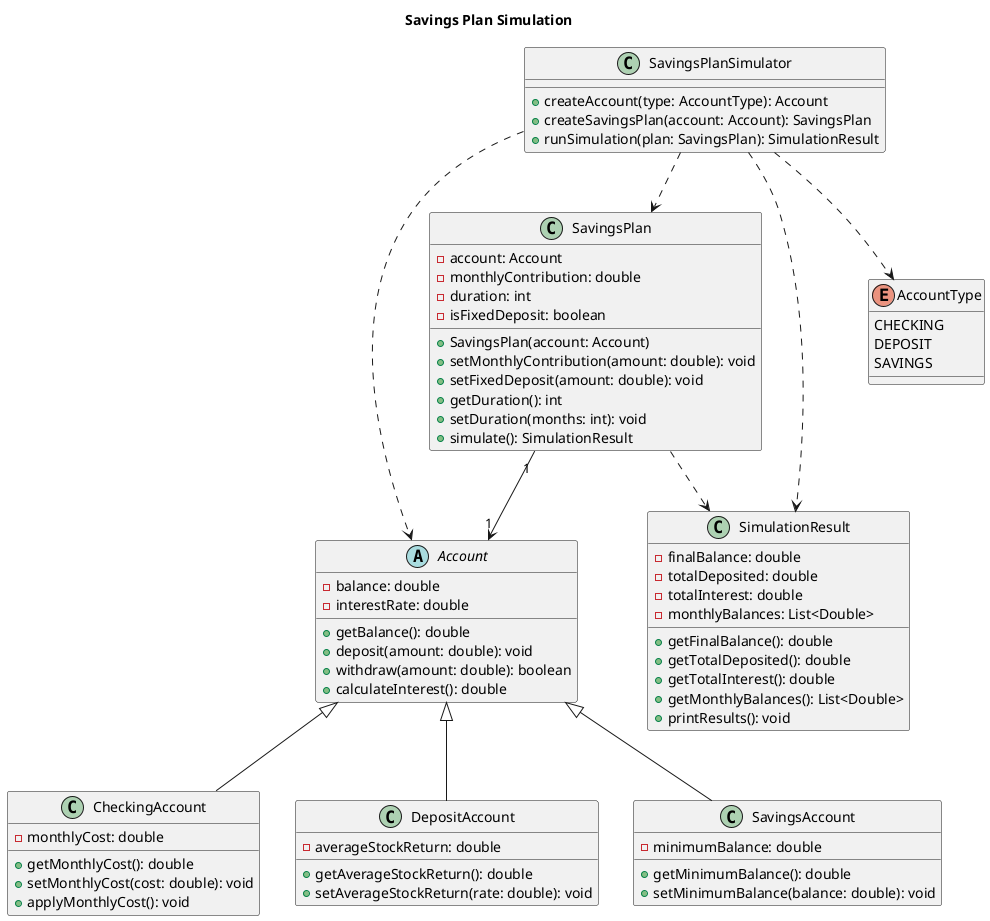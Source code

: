 @startuml
title Savings Plan Simulation

abstract class Account {
  - balance: double
  - interestRate: double
  + getBalance(): double
  + deposit(amount: double): void
  + withdraw(amount: double): boolean
  + calculateInterest(): double
}

class CheckingAccount extends Account {
  - monthlyCost: double
  + getMonthlyCost(): double
  + setMonthlyCost(cost: double): void
  + applyMonthlyCost(): void
}

class DepositAccount extends Account {
  - averageStockReturn: double
  + getAverageStockReturn(): double
  + setAverageStockReturn(rate: double): void
}

class SavingsAccount extends Account {
  - minimumBalance: double
  + getMinimumBalance(): double
  + setMinimumBalance(balance: double): void
}

class SavingsPlan {
  - account: Account
  - monthlyContribution: double
  - duration: int
  - isFixedDeposit: boolean
  + SavingsPlan(account: Account)
  + setMonthlyContribution(amount: double): void
  + setFixedDeposit(amount: double): void
  + getDuration(): int
  + setDuration(months: int): void
  + simulate(): SimulationResult
}

class SimulationResult {
  - finalBalance: double
  - totalDeposited: double
  - totalInterest: double
  - monthlyBalances: List<Double>
  + getFinalBalance(): double
  + getTotalDeposited(): double
  + getTotalInterest(): double
  + getMonthlyBalances(): List<Double>
  + printResults(): void
}

class SavingsPlanSimulator {
  + createAccount(type: AccountType): Account
  + createSavingsPlan(account: Account): SavingsPlan
  + runSimulation(plan: SavingsPlan): SimulationResult
}

enum AccountType {
  CHECKING
  DEPOSIT
  SAVINGS
}

SavingsPlan "1" --> "1" Account
SavingsPlan ..> SimulationResult
SavingsPlanSimulator ..> AccountType
SavingsPlanSimulator ..> Account
SavingsPlanSimulator ..> SavingsPlan
SavingsPlanSimulator ..> SimulationResult

@enduml